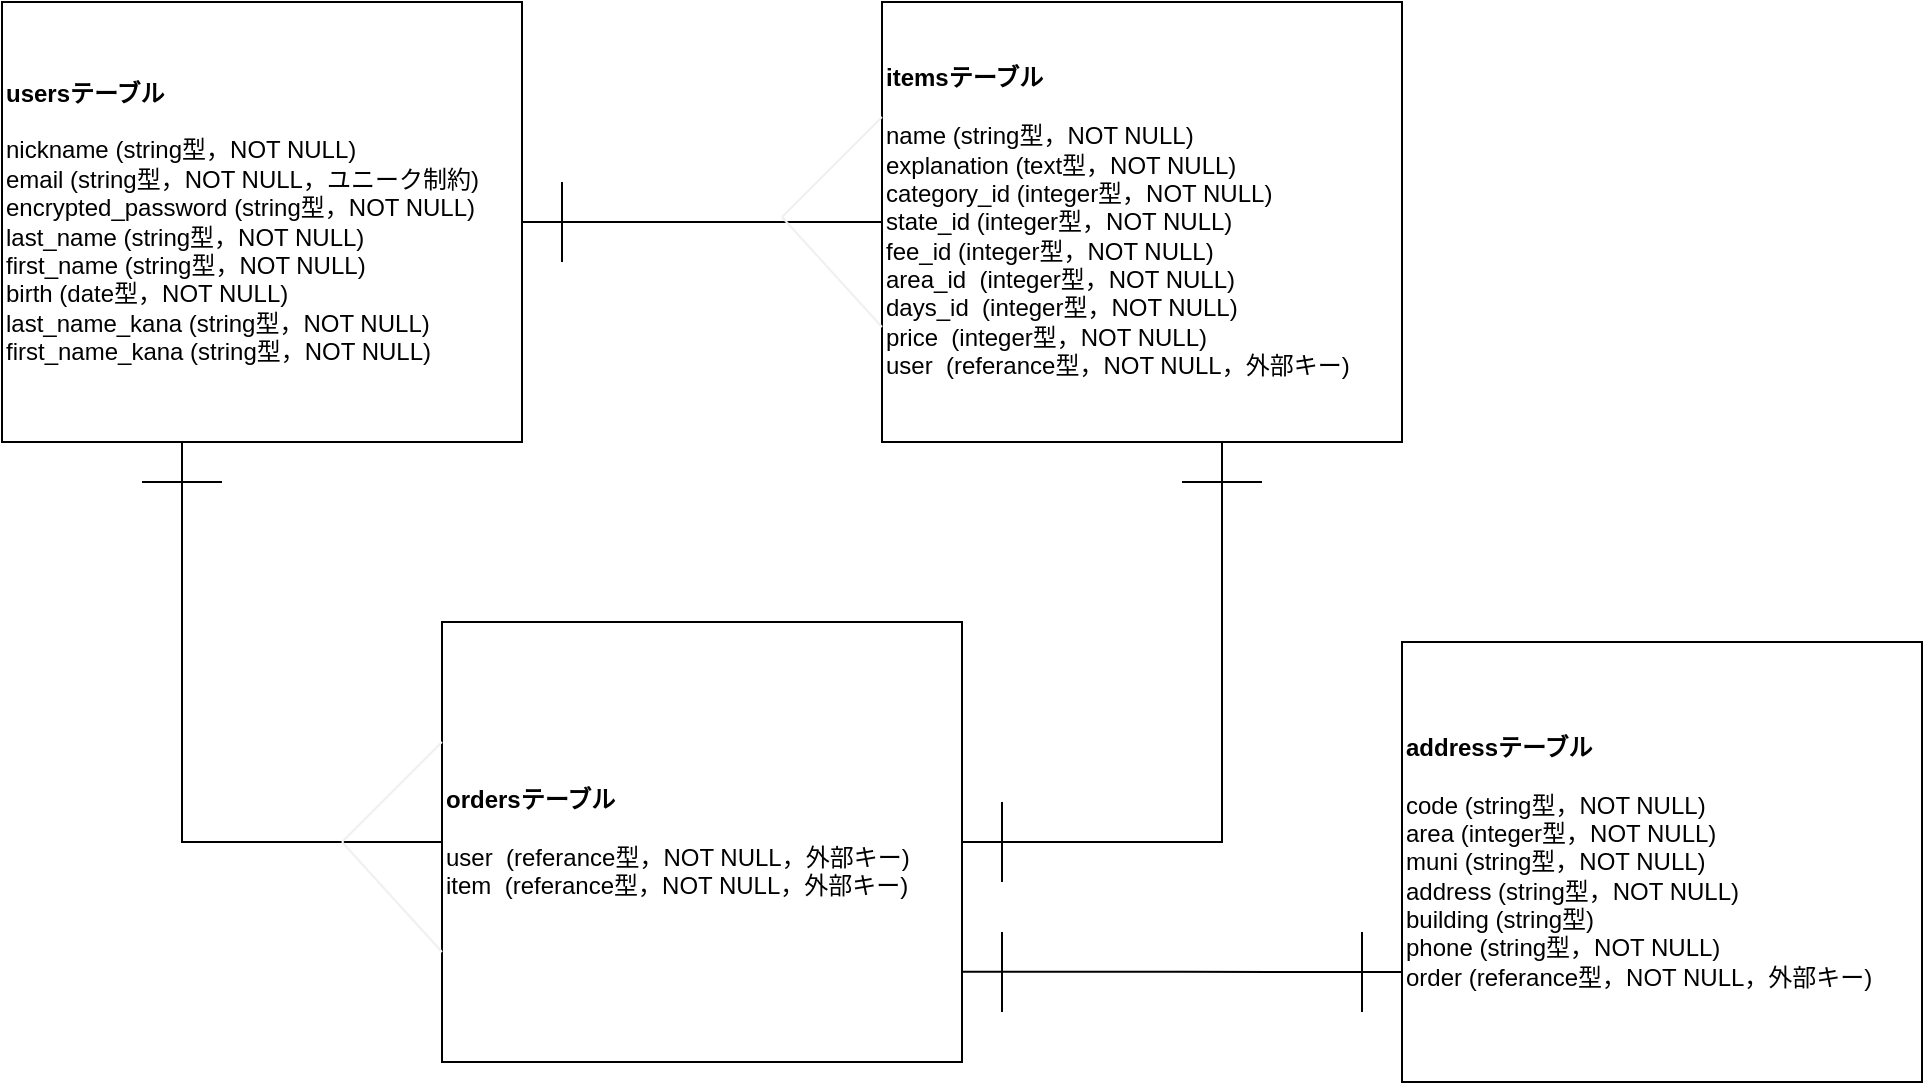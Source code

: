 <mxfile>
    <diagram id="3DNrw-TpFbQCMAiCIeC1" name="ページ1">
        <mxGraphModel dx="1350" dy="652" grid="1" gridSize="10" guides="1" tooltips="1" connect="1" arrows="1" fold="1" page="1" pageScale="1" pageWidth="827" pageHeight="1169" math="0" shadow="0">
            <root>
                <mxCell id="0"/>
                <mxCell id="1" parent="0"/>
                <mxCell id="7" style="edgeStyle=orthogonalEdgeStyle;rounded=0;orthogonalLoop=1;jettySize=auto;html=1;entryX=0;entryY=0.5;entryDx=0;entryDy=0;endArrow=none;endFill=0;" parent="1" source="2" target="8" edge="1">
                    <mxGeometry relative="1" as="geometry">
                        <mxPoint x="460" y="210" as="targetPoint"/>
                    </mxGeometry>
                </mxCell>
                <mxCell id="11" style="edgeStyle=orthogonalEdgeStyle;rounded=0;orthogonalLoop=1;jettySize=auto;html=1;exitX=0.25;exitY=1;exitDx=0;exitDy=0;entryX=0;entryY=0.5;entryDx=0;entryDy=0;endArrow=none;endFill=0;" parent="1" source="2" target="9" edge="1">
                    <mxGeometry relative="1" as="geometry">
                        <Array as="points">
                            <mxPoint x="140" y="320"/>
                            <mxPoint x="140" y="520"/>
                        </Array>
                    </mxGeometry>
                </mxCell>
                <mxCell id="2" value="&lt;b&gt;usersテーブル&lt;br&gt;&lt;/b&gt;&lt;br&gt;nickname (string型，NOT NULL)&lt;br&gt;email (string型，NOT NULL，ユニーク制約)&lt;br&gt;encrypted_password (string型，NOT NULL)&lt;br&gt;last_name (string型，NOT NULL)&lt;br&gt;first_name (string型，NOT NULL)&lt;br&gt;birth (date型，NOT NULL)&lt;br&gt;last_name_kana (string型，NOT NULL)&lt;br&gt;first_name_kana (string型，NOT NULL)" style="rounded=0;whiteSpace=wrap;html=1;strokeWidth=1;align=left;" parent="1" vertex="1">
                    <mxGeometry x="50" y="100" width="260" height="220" as="geometry"/>
                </mxCell>
                <mxCell id="12" style="edgeStyle=orthogonalEdgeStyle;rounded=0;orthogonalLoop=1;jettySize=auto;html=1;entryX=1;entryY=0.5;entryDx=0;entryDy=0;startArrow=none;startFill=0;endArrow=none;endFill=0;" parent="1" source="8" target="9" edge="1">
                    <mxGeometry relative="1" as="geometry">
                        <Array as="points">
                            <mxPoint x="660" y="520"/>
                        </Array>
                    </mxGeometry>
                </mxCell>
                <mxCell id="8" value="&lt;b&gt;itemsテーブル&lt;br&gt;&lt;/b&gt;&lt;br&gt;name (string型，NOT NULL)&lt;br&gt;explanation (text型，NOT NULL)&lt;br&gt;category_id (integer型，NOT NULL)&lt;br&gt;state_id (integer型，NOT NULL)&lt;br&gt;fee_id (integer型，NOT NULL)&lt;br&gt;area_id&amp;nbsp; (integer型，NOT NULL)&lt;span style=&quot;color: rgba(0 , 0 , 0 , 0) ; font-family: monospace ; font-size: 0px&quot;&gt;%3CmxGraphModel%3E%3Croot%3E%3CmxCell%20id%3D%220%22%2F%3E%3CmxCell%20id%3D%221%22%20parent%3D%220%22%2F%3E%3CmxCell%20id%3D%222%22%20value%3D%22%22%20style%3D%22endArrow%3Dnone%3Bhtml%3D1%3B%22%20edge%3D%221%22%20parent%3D%221%22%3E%3CmxGeometry%20width%3D%2250%22%20height%3D%2250%22%20relative%3D%221%22%20as%3D%22geometry%22%3E%3CmxPoint%20x%3D%22380%22%20y%3D%22640%22%20as%3D%22sourcePoint%22%2F%3E%3CmxPoint%20x%3D%22420%22%20y%3D%22640%22%20as%3D%22targetPoint%22%2F%3E%3C%2FmxGeometry%3E%3C%2FmxCell%3E%3C%2Froot%3E%3C%2FmxGraphModel%3E&lt;/span&gt;&lt;span style=&quot;color: rgba(0 , 0 , 0 , 0) ; font-family: monospace ; font-size: 0px&quot;&gt;%3CmxGraphModel%3E%3Croot%3E%3CmxCell%20id%3D%220%22%2F%3E%3CmxCell%20id%3D%221%22%20parent%3D%220%22%2F%3E%3CmxCell%20id%3D%222%22%20value%3D%22%22%20style%3D%22endArrow%3Dnone%3Bhtml%3D1%3B%22%20edge%3D%221%22%20parent%3D%221%22%3E%3CmxGeometry%20width%3D%2250%22%20height%3D%2250%22%20relative%3D%221%22%20as%3D%22geometry%22%3E%3CmxPoint%20x%3D%22380%22%20y%3D%22640%22%20as%3D%22sourcePoint%22%2F%3E%3CmxPoint%20x%3D%22420%22%20y%3D%22640%22%20as%3D%22targetPoint%22%2F%3E%3C%2FmxGeometry%3E%3C%2FmxCell%3E%3C%2Froot%3E%3C%2FmxGraphModel%3E&lt;/span&gt;&lt;br&gt;days_id&amp;nbsp; (integer型，NOT NULL)&lt;br&gt;price&amp;nbsp;&amp;nbsp;(integer型，NOT NULL)&lt;br&gt;user&amp;nbsp;&amp;nbsp;(referance型，NOT NULL，外部キー)" style="rounded=0;whiteSpace=wrap;html=1;strokeWidth=1;align=left;" parent="1" vertex="1">
                    <mxGeometry x="490" y="100" width="260" height="220" as="geometry"/>
                </mxCell>
                <mxCell id="13" style="edgeStyle=orthogonalEdgeStyle;rounded=0;orthogonalLoop=1;jettySize=auto;html=1;exitX=1;exitY=0.795;exitDx=0;exitDy=0;entryX=0;entryY=0.75;entryDx=0;entryDy=0;endArrow=none;endFill=0;exitPerimeter=0;" parent="1" source="9" target="10" edge="1">
                    <mxGeometry relative="1" as="geometry"/>
                </mxCell>
                <mxCell id="9" value="&lt;b&gt;ordersテーブル&lt;br&gt;&lt;/b&gt;&lt;br&gt;user&amp;nbsp;&amp;nbsp;(referance型，NOT NULL，外部キー)&lt;br&gt;item&amp;nbsp; (referance型，NOT NULL，外部キー)" style="rounded=0;whiteSpace=wrap;html=1;strokeWidth=1;align=left;" parent="1" vertex="1">
                    <mxGeometry x="270" y="410" width="260" height="220" as="geometry"/>
                </mxCell>
                <mxCell id="10" value="&lt;b&gt;addressテーブル&lt;br&gt;&lt;/b&gt;&lt;br&gt;code (string型，NOT NULL)&lt;br&gt;area (integer型，NOT NULL)&lt;br&gt;muni (string型，NOT NULL)&lt;br&gt;address (string型，NOT NULL)&lt;br&gt;building (string型)&lt;br&gt;phone (string型，NOT NULL)&lt;br&gt;order (referance型，NOT NULL，外部キー)" style="rounded=0;whiteSpace=wrap;html=1;strokeWidth=1;align=left;" parent="1" vertex="1">
                    <mxGeometry x="750" y="420" width="260" height="220" as="geometry"/>
                </mxCell>
                <mxCell id="15" value="" style="endArrow=none;html=1;" parent="1" edge="1">
                    <mxGeometry width="50" height="50" relative="1" as="geometry">
                        <mxPoint x="330" y="230" as="sourcePoint"/>
                        <mxPoint x="330" y="190" as="targetPoint"/>
                    </mxGeometry>
                </mxCell>
                <mxCell id="16" value="" style="endArrow=none;html=1;" parent="1" edge="1">
                    <mxGeometry width="50" height="50" relative="1" as="geometry">
                        <mxPoint x="120" y="340" as="sourcePoint"/>
                        <mxPoint x="160" y="340" as="targetPoint"/>
                    </mxGeometry>
                </mxCell>
                <mxCell id="21" value="" style="endArrow=none;html=1;strokeColor=#f0f0f0;exitX=0;exitY=0.75;exitDx=0;exitDy=0;" parent="1" source="9" edge="1">
                    <mxGeometry width="50" height="50" relative="1" as="geometry">
                        <mxPoint x="266" y="570" as="sourcePoint"/>
                        <mxPoint x="220" y="520" as="targetPoint"/>
                    </mxGeometry>
                </mxCell>
                <mxCell id="22" value="" style="endArrow=none;html=1;strokeColor=#f0f0f0;" parent="1" edge="1">
                    <mxGeometry width="50" height="50" relative="1" as="geometry">
                        <mxPoint x="220" y="520" as="sourcePoint"/>
                        <mxPoint x="270" y="470" as="targetPoint"/>
                    </mxGeometry>
                </mxCell>
                <mxCell id="23" value="" style="endArrow=none;html=1;strokeColor=#f0f0f0;exitX=0;exitY=0.75;exitDx=0;exitDy=0;" parent="1" edge="1">
                    <mxGeometry width="50" height="50" relative="1" as="geometry">
                        <mxPoint x="490" y="262.5" as="sourcePoint"/>
                        <mxPoint x="440" y="207.5" as="targetPoint"/>
                    </mxGeometry>
                </mxCell>
                <mxCell id="24" value="" style="endArrow=none;html=1;strokeColor=#f0f0f0;" parent="1" edge="1">
                    <mxGeometry width="50" height="50" relative="1" as="geometry">
                        <mxPoint x="440" y="207.5" as="sourcePoint"/>
                        <mxPoint x="490" y="157.5" as="targetPoint"/>
                    </mxGeometry>
                </mxCell>
                <mxCell id="25" value="" style="endArrow=none;html=1;" parent="1" edge="1">
                    <mxGeometry width="50" height="50" relative="1" as="geometry">
                        <mxPoint x="550" y="540" as="sourcePoint"/>
                        <mxPoint x="550" y="500" as="targetPoint"/>
                    </mxGeometry>
                </mxCell>
                <mxCell id="27" value="" style="endArrow=none;html=1;" parent="1" edge="1">
                    <mxGeometry width="50" height="50" relative="1" as="geometry">
                        <mxPoint x="640" y="340" as="sourcePoint"/>
                        <mxPoint x="680" y="340" as="targetPoint"/>
                    </mxGeometry>
                </mxCell>
                <mxCell id="28" value="" style="endArrow=none;html=1;" parent="1" edge="1">
                    <mxGeometry width="50" height="50" relative="1" as="geometry">
                        <mxPoint x="550" y="565" as="sourcePoint"/>
                        <mxPoint x="550" y="605" as="targetPoint"/>
                    </mxGeometry>
                </mxCell>
                <mxCell id="29" value="" style="endArrow=none;html=1;" parent="1" edge="1">
                    <mxGeometry width="50" height="50" relative="1" as="geometry">
                        <mxPoint x="730" y="605" as="sourcePoint"/>
                        <mxPoint x="730" y="565" as="targetPoint"/>
                    </mxGeometry>
                </mxCell>
            </root>
        </mxGraphModel>
    </diagram>
</mxfile>